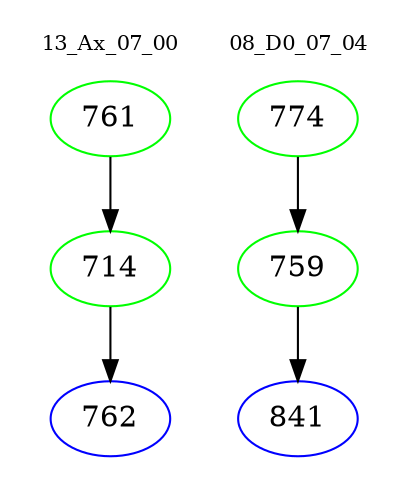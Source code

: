digraph{
subgraph cluster_0 {
color = white
label = "13_Ax_07_00";
fontsize=10;
T0_761 [label="761", color="green"]
T0_761 -> T0_714 [color="black"]
T0_714 [label="714", color="green"]
T0_714 -> T0_762 [color="black"]
T0_762 [label="762", color="blue"]
}
subgraph cluster_1 {
color = white
label = "08_D0_07_04";
fontsize=10;
T1_774 [label="774", color="green"]
T1_774 -> T1_759 [color="black"]
T1_759 [label="759", color="green"]
T1_759 -> T1_841 [color="black"]
T1_841 [label="841", color="blue"]
}
}
